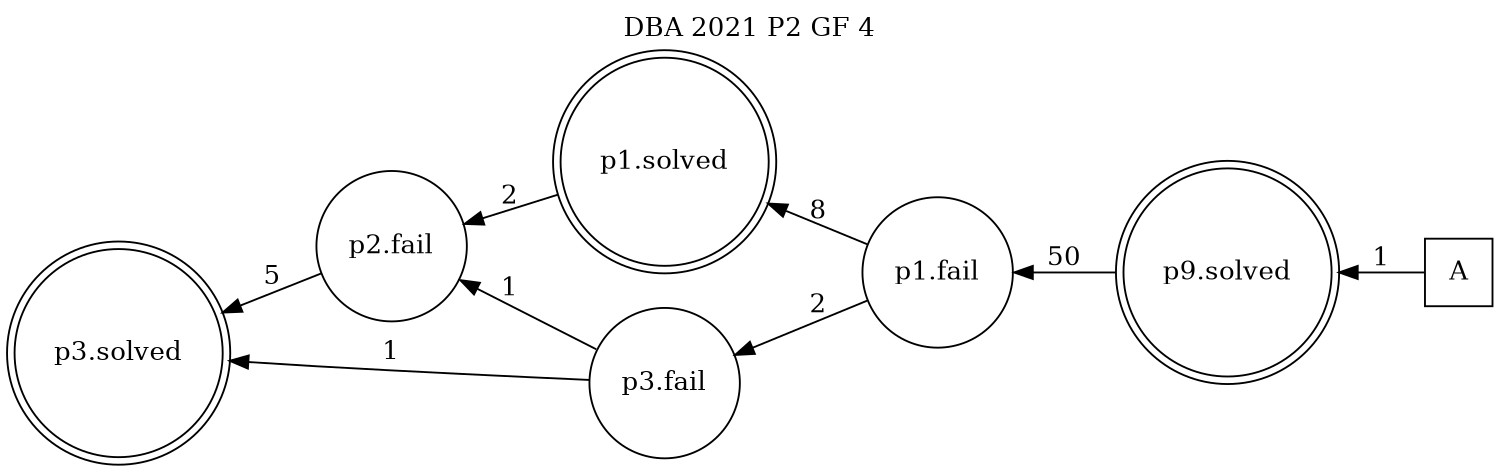 digraph DBA_2021_P2_GF_4 {
labelloc="tl"
label= " DBA 2021 P2 GF 4 "
rankdir="RL";
graph [ size=" 10 , 10 !"]

"A" [shape="square" label="A"]
"p9.solved" [shape="doublecircle" label="p9.solved"]
"p1.fail" [shape="circle" label="p1.fail"]
"p1.solved" [shape="doublecircle" label="p1.solved"]
"p2.fail" [shape="circle" label="p2.fail"]
"p3.solved" [shape="doublecircle" label="p3.solved"]
"p3.fail" [shape="circle" label="p3.fail"]
"A" -> "p9.solved" [ label=1]
"p9.solved" -> "p1.fail" [ label=50]
"p1.fail" -> "p1.solved" [ label=8]
"p1.fail" -> "p3.fail" [ label=2]
"p1.solved" -> "p2.fail" [ label=2]
"p2.fail" -> "p3.solved" [ label=5]
"p3.fail" -> "p2.fail" [ label=1]
"p3.fail" -> "p3.solved" [ label=1]
}
